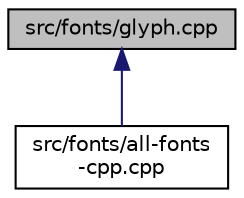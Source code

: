digraph "src/fonts/glyph.cpp"
{
 // LATEX_PDF_SIZE
  edge [fontname="Helvetica",fontsize="10",labelfontname="Helvetica",labelfontsize="10"];
  node [fontname="Helvetica",fontsize="10",shape=record];
  Node1 [label="src/fonts/glyph.cpp",height=0.2,width=0.4,color="black", fillcolor="grey75", style="filled", fontcolor="black",tooltip=" "];
  Node1 -> Node2 [dir="back",color="midnightblue",fontsize="10",style="solid",fontname="Helvetica"];
  Node2 [label="src/fonts/all-fonts\l-cpp.cpp",height=0.2,width=0.4,color="black", fillcolor="white", style="filled",URL="$all-fonts-cpp_8cpp.html",tooltip=" "];
}
